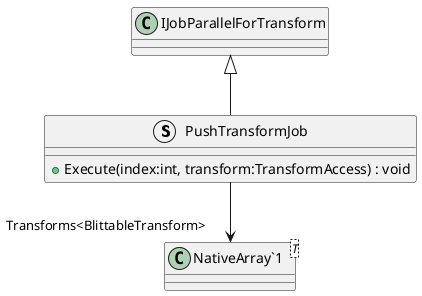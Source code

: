 @startuml
struct PushTransformJob {
    + Execute(index:int, transform:TransformAccess) : void
}
class "NativeArray`1"<T> {
}
IJobParallelForTransform <|-- PushTransformJob
PushTransformJob --> "Transforms<BlittableTransform>" "NativeArray`1"
@enduml
